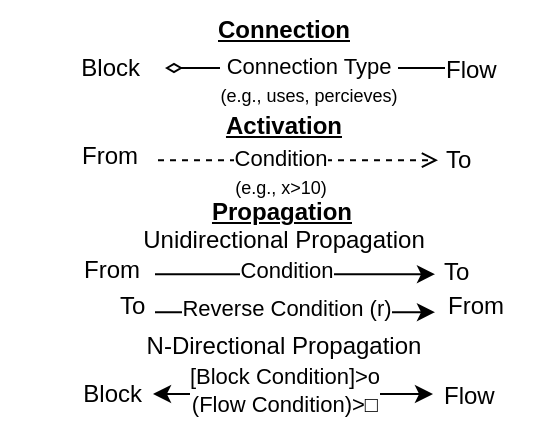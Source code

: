 <mxfile version="24.2.5" type="device">
  <diagram name="Page-1" id="A-Mj3q5-3Fn3URz_pTx2">
    <mxGraphModel dx="2427" dy="504" grid="1" gridSize="10" guides="1" tooltips="1" connect="1" arrows="1" fold="1" page="1" pageScale="1" pageWidth="850" pageHeight="1100" math="0" shadow="0">
      <root>
        <mxCell id="0" />
        <mxCell id="1" parent="0" />
        <mxCell id="gFz3C1tgjHE05ce0lHvo-1" value="" style="endArrow=none;html=1;rounded=0;endFill=0;startArrow=diamondThin;startFill=0;" edge="1" parent="1">
          <mxGeometry width="50" height="50" relative="1" as="geometry">
            <mxPoint x="-1326.5" y="764" as="sourcePoint" />
            <mxPoint x="-1186.5" y="764" as="targetPoint" />
          </mxGeometry>
        </mxCell>
        <mxCell id="gFz3C1tgjHE05ce0lHvo-2" value="Connection Type&lt;br&gt;&lt;font style=&quot;font-size: 9px;&quot;&gt;(e.g., uses, percieves)&lt;/font&gt;" style="edgeLabel;html=1;align=center;verticalAlign=middle;resizable=0;points=[];labelBackgroundColor=default;labelBorderColor=none;" vertex="1" connectable="0" parent="gFz3C1tgjHE05ce0lHvo-1">
          <mxGeometry x="-0.134" y="2" relative="1" as="geometry">
            <mxPoint x="11" y="8" as="offset" />
          </mxGeometry>
        </mxCell>
        <mxCell id="gFz3C1tgjHE05ce0lHvo-3" value="" style="endArrow=open;html=1;rounded=0;dashed=1;endFill=0;startArrow=none;startFill=0;" edge="1" parent="1">
          <mxGeometry width="50" height="50" relative="1" as="geometry">
            <mxPoint x="-1330" y="810.09" as="sourcePoint" />
            <mxPoint x="-1190" y="810.09" as="targetPoint" />
          </mxGeometry>
        </mxCell>
        <mxCell id="gFz3C1tgjHE05ce0lHvo-4" value="Condition&lt;br&gt;&lt;font style=&quot;font-size: 9px;&quot;&gt;(e.g., x&amp;gt;10)&lt;/font&gt;" style="edgeLabel;html=1;align=center;verticalAlign=middle;resizable=0;points=[];" vertex="1" connectable="0" parent="gFz3C1tgjHE05ce0lHvo-3">
          <mxGeometry x="-0.32" y="1" relative="1" as="geometry">
            <mxPoint x="13" y="7" as="offset" />
          </mxGeometry>
        </mxCell>
        <mxCell id="gFz3C1tgjHE05ce0lHvo-5" value="To" style="text;html=1;strokeColor=none;fillColor=none;align=left;verticalAlign=middle;whiteSpace=wrap;rounded=0;" vertex="1" parent="1">
          <mxGeometry x="-1188" y="795" width="20.5" height="30" as="geometry" />
        </mxCell>
        <mxCell id="gFz3C1tgjHE05ce0lHvo-6" value="From" style="text;html=1;strokeColor=none;fillColor=none;align=right;verticalAlign=middle;whiteSpace=wrap;rounded=0;" vertex="1" parent="1">
          <mxGeometry x="-1367.5" y="793" width="28.5" height="30" as="geometry" />
        </mxCell>
        <mxCell id="gFz3C1tgjHE05ce0lHvo-7" value="&lt;b&gt;&lt;u&gt;Activation&lt;/u&gt;&lt;/b&gt;" style="text;html=1;strokeColor=none;fillColor=none;align=center;verticalAlign=middle;whiteSpace=wrap;rounded=0;" vertex="1" parent="1">
          <mxGeometry x="-1327.5" y="778" width="120" height="30" as="geometry" />
        </mxCell>
        <mxCell id="gFz3C1tgjHE05ce0lHvo-8" value="&lt;b&gt;&lt;u&gt;Connection&lt;/u&gt;&lt;/b&gt;" style="text;html=1;strokeColor=none;fillColor=none;align=center;verticalAlign=middle;whiteSpace=wrap;rounded=0;" vertex="1" parent="1">
          <mxGeometry x="-1327.5" y="730" width="119.75" height="30" as="geometry" />
        </mxCell>
        <mxCell id="gFz3C1tgjHE05ce0lHvo-9" value="Block" style="text;html=1;strokeColor=none;fillColor=none;align=right;verticalAlign=middle;whiteSpace=wrap;rounded=0;" vertex="1" parent="1">
          <mxGeometry x="-1384" y="749" width="47" height="30" as="geometry" />
        </mxCell>
        <mxCell id="gFz3C1tgjHE05ce0lHvo-10" value="Flow" style="text;html=1;strokeColor=none;fillColor=none;align=left;verticalAlign=middle;whiteSpace=wrap;rounded=0;" vertex="1" parent="1">
          <mxGeometry x="-1188" y="750" width="47" height="30" as="geometry" />
        </mxCell>
        <mxCell id="gFz3C1tgjHE05ce0lHvo-11" value="&lt;b&gt;&lt;u&gt;Propagation&lt;/u&gt;&lt;/b&gt;" style="text;html=1;strokeColor=none;fillColor=none;align=center;verticalAlign=middle;whiteSpace=wrap;rounded=0;" vertex="1" parent="1">
          <mxGeometry x="-1327.75" y="821" width="120" height="30" as="geometry" />
        </mxCell>
        <mxCell id="gFz3C1tgjHE05ce0lHvo-12" value="" style="endArrow=classic;html=1;rounded=0;" edge="1" parent="1">
          <mxGeometry width="50" height="50" relative="1" as="geometry">
            <mxPoint x="-1331.5" y="867.09" as="sourcePoint" />
            <mxPoint x="-1191.5" y="867.09" as="targetPoint" />
          </mxGeometry>
        </mxCell>
        <mxCell id="gFz3C1tgjHE05ce0lHvo-13" value="Condition" style="edgeLabel;html=1;align=center;verticalAlign=middle;resizable=0;points=[];" vertex="1" connectable="0" parent="gFz3C1tgjHE05ce0lHvo-12">
          <mxGeometry x="-0.333" relative="1" as="geometry">
            <mxPoint x="19" y="-2" as="offset" />
          </mxGeometry>
        </mxCell>
        <mxCell id="gFz3C1tgjHE05ce0lHvo-14" value="From" style="text;html=1;strokeColor=none;fillColor=none;align=right;verticalAlign=middle;whiteSpace=wrap;rounded=0;" vertex="1" parent="1">
          <mxGeometry x="-1409" y="849.5" width="72" height="30" as="geometry" />
        </mxCell>
        <mxCell id="gFz3C1tgjHE05ce0lHvo-15" value="To" style="text;html=1;strokeColor=none;fillColor=none;align=left;verticalAlign=middle;whiteSpace=wrap;rounded=0;" vertex="1" parent="1">
          <mxGeometry x="-1189" y="851" width="20.5" height="30" as="geometry" />
        </mxCell>
        <mxCell id="gFz3C1tgjHE05ce0lHvo-16" value="Unidirectional Propagation" style="text;html=1;strokeColor=none;fillColor=none;align=center;verticalAlign=middle;whiteSpace=wrap;rounded=0;" vertex="1" parent="1">
          <mxGeometry x="-1367.5" y="844" width="200" height="11" as="geometry" />
        </mxCell>
        <mxCell id="gFz3C1tgjHE05ce0lHvo-17" value="" style="endArrow=classic;html=1;rounded=0;startArrow=classic;startFill=1;" edge="1" parent="1">
          <mxGeometry width="50" height="50" relative="1" as="geometry">
            <mxPoint x="-1332.5" y="927" as="sourcePoint" />
            <mxPoint x="-1192.5" y="927" as="targetPoint" />
          </mxGeometry>
        </mxCell>
        <mxCell id="gFz3C1tgjHE05ce0lHvo-18" value="[Block Condition]&amp;gt;o&lt;br&gt;(Flow Condition)&amp;gt;□" style="edgeLabel;html=1;align=center;verticalAlign=middle;resizable=0;points=[];" vertex="1" connectable="0" parent="gFz3C1tgjHE05ce0lHvo-17">
          <mxGeometry x="-0.333" relative="1" as="geometry">
            <mxPoint x="19" y="-2" as="offset" />
          </mxGeometry>
        </mxCell>
        <mxCell id="gFz3C1tgjHE05ce0lHvo-19" value="N-Directional Propagation" style="text;html=1;strokeColor=none;fillColor=none;align=center;verticalAlign=middle;whiteSpace=wrap;rounded=0;" vertex="1" parent="1">
          <mxGeometry x="-1347.5" y="898" width="160" height="9" as="geometry" />
        </mxCell>
        <mxCell id="gFz3C1tgjHE05ce0lHvo-20" value="Block" style="text;html=1;strokeColor=none;fillColor=none;align=right;verticalAlign=middle;whiteSpace=wrap;rounded=0;" vertex="1" parent="1">
          <mxGeometry x="-1367.5" y="911.5" width="30.5" height="30" as="geometry" />
        </mxCell>
        <mxCell id="gFz3C1tgjHE05ce0lHvo-21" value="Flow" style="text;html=1;strokeColor=none;fillColor=none;align=left;verticalAlign=middle;whiteSpace=wrap;rounded=0;" vertex="1" parent="1">
          <mxGeometry x="-1189" y="913" width="20.5" height="30" as="geometry" />
        </mxCell>
        <mxCell id="gFz3C1tgjHE05ce0lHvo-22" value="" style="endArrow=classic;html=1;rounded=0;" edge="1" parent="1">
          <mxGeometry width="50" height="50" relative="1" as="geometry">
            <mxPoint x="-1331.5" y="886.09" as="sourcePoint" />
            <mxPoint x="-1191.5" y="886.09" as="targetPoint" />
          </mxGeometry>
        </mxCell>
        <mxCell id="gFz3C1tgjHE05ce0lHvo-23" value="Reverse Condition (r)" style="edgeLabel;html=1;align=center;verticalAlign=middle;resizable=0;points=[];" vertex="1" connectable="0" parent="gFz3C1tgjHE05ce0lHvo-22">
          <mxGeometry x="-0.333" relative="1" as="geometry">
            <mxPoint x="19" y="-2" as="offset" />
          </mxGeometry>
        </mxCell>
        <mxCell id="gFz3C1tgjHE05ce0lHvo-24" value="From" style="text;html=1;strokeColor=none;fillColor=none;align=right;verticalAlign=middle;whiteSpace=wrap;rounded=0;" vertex="1" parent="1">
          <mxGeometry x="-1227" y="868" width="72" height="30" as="geometry" />
        </mxCell>
        <mxCell id="gFz3C1tgjHE05ce0lHvo-25" value="To" style="text;html=1;strokeColor=none;fillColor=none;align=left;verticalAlign=middle;whiteSpace=wrap;rounded=0;" vertex="1" parent="1">
          <mxGeometry x="-1351.5" y="868" width="20.5" height="30" as="geometry" />
        </mxCell>
      </root>
    </mxGraphModel>
  </diagram>
</mxfile>
